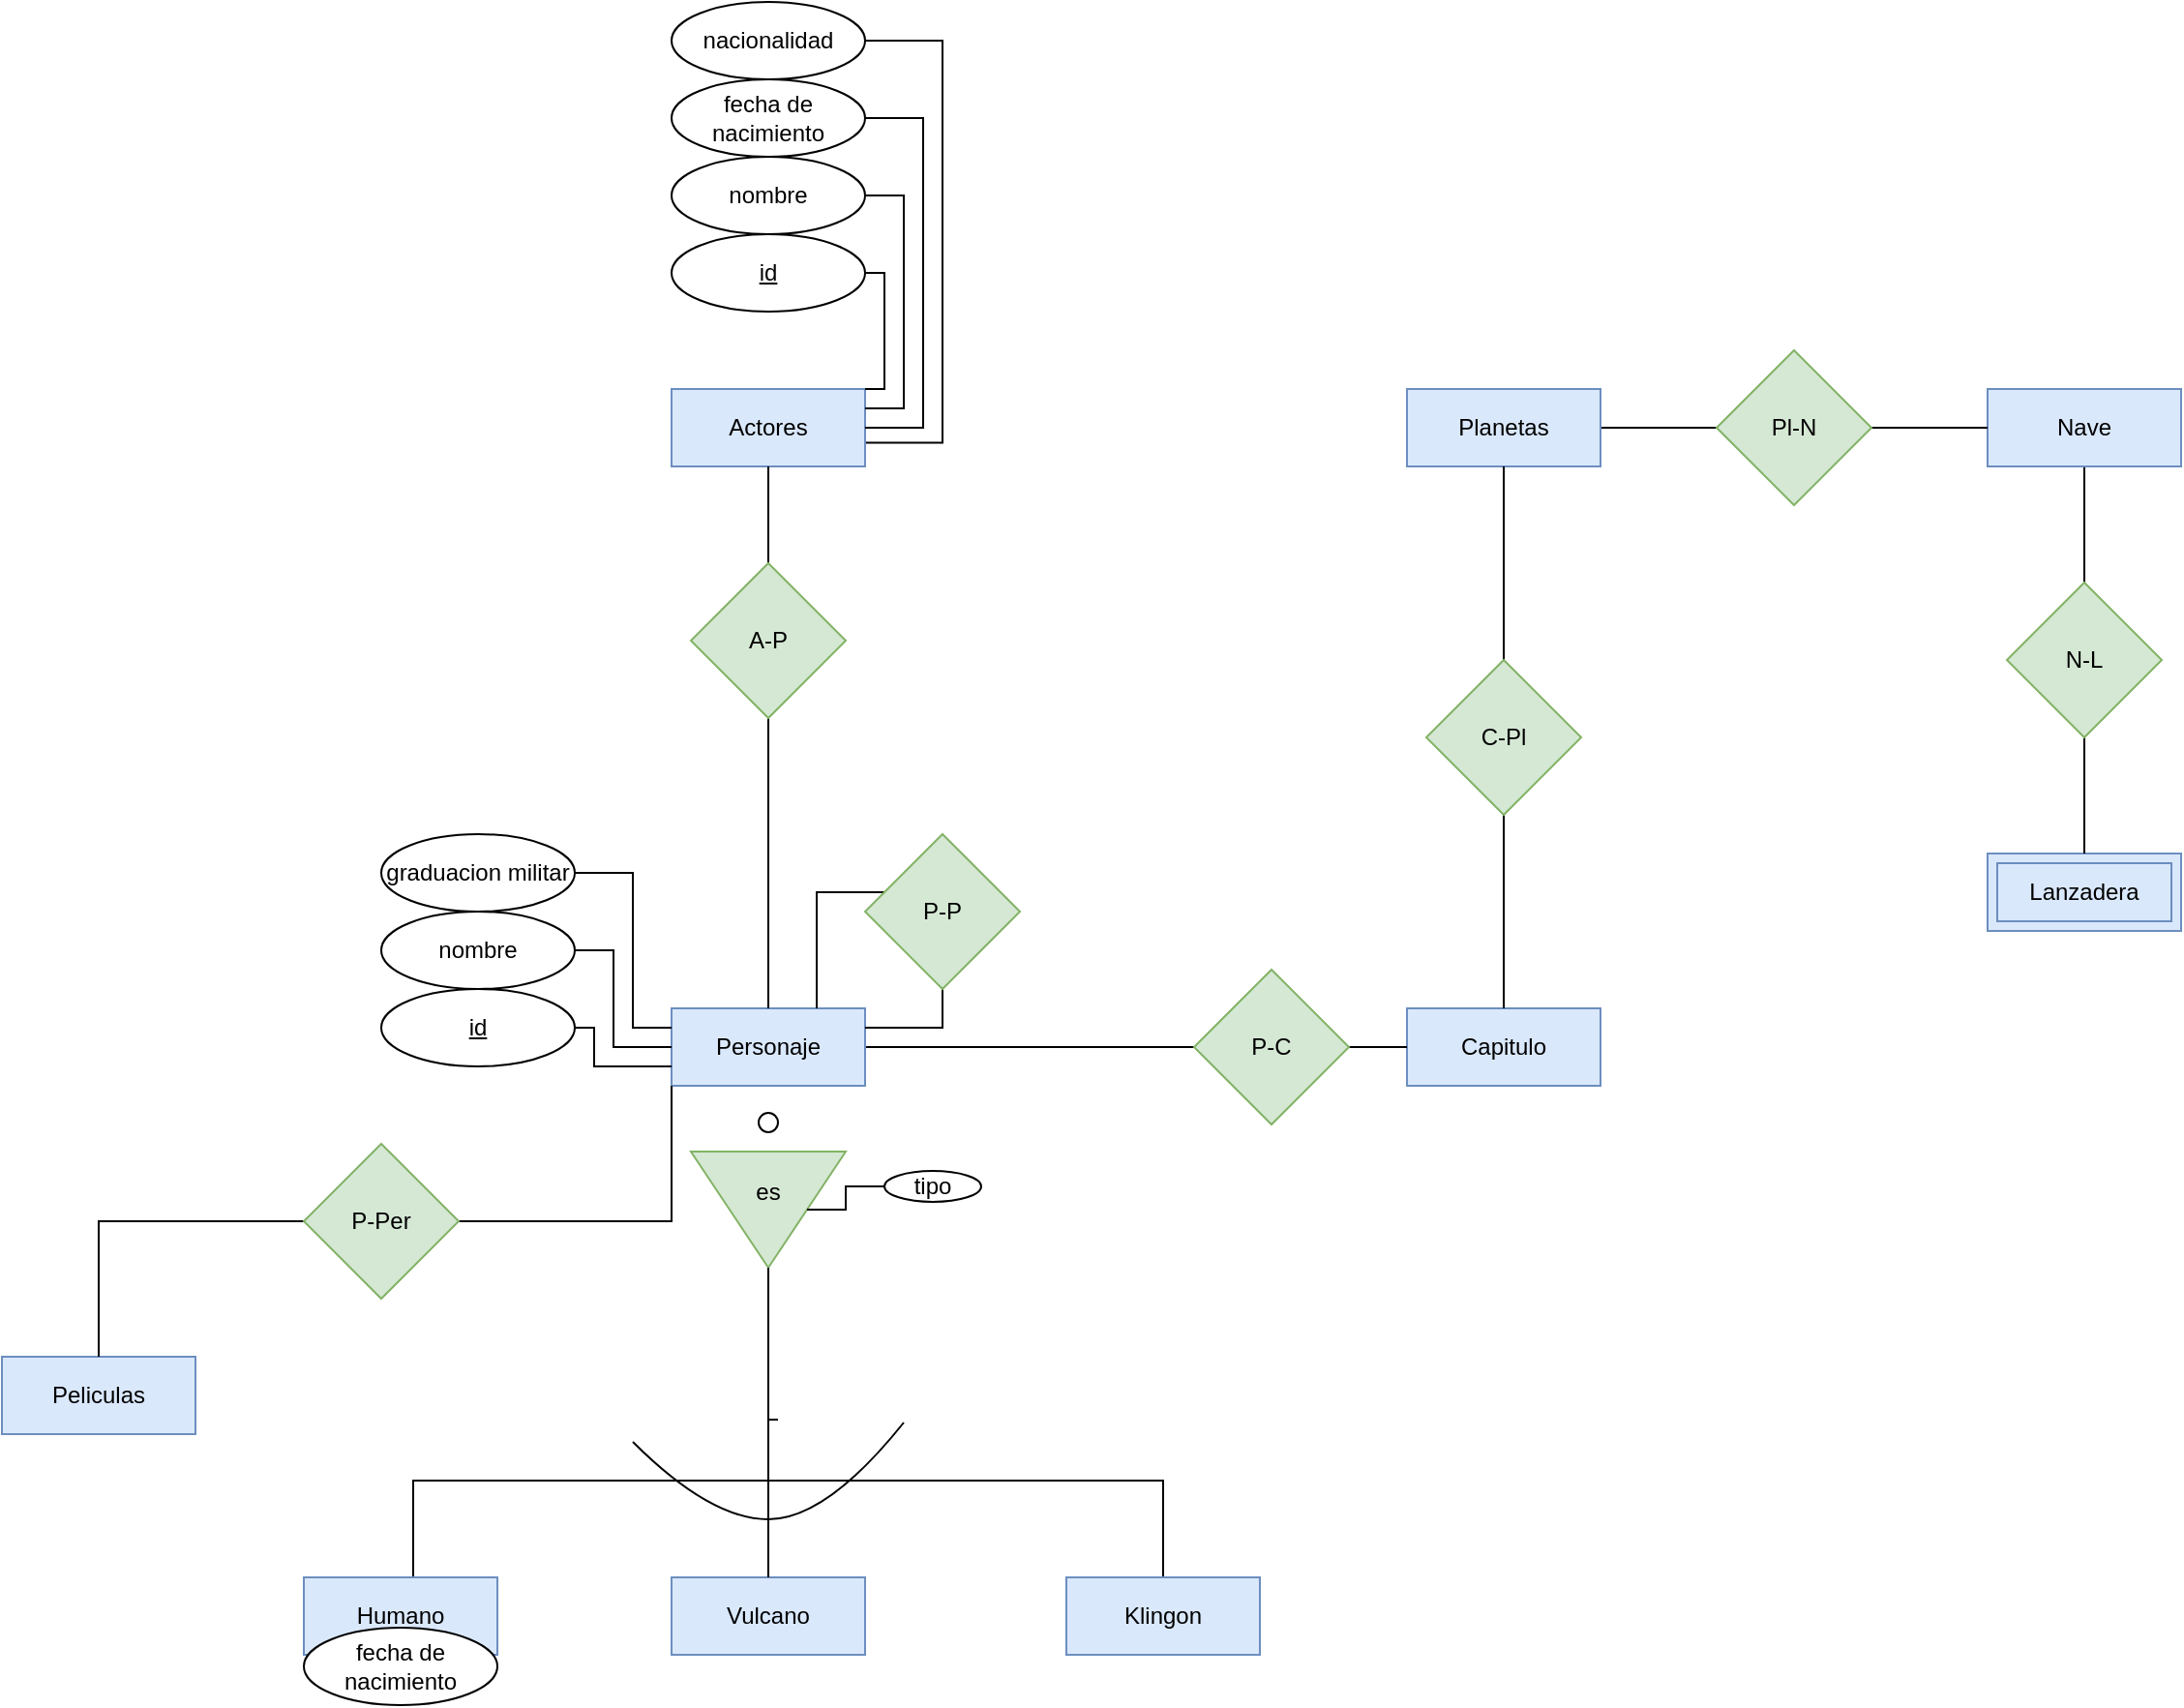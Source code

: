 <mxfile version="22.0.4" type="github">
  <diagram name="Página-1" id="5l4QbnVMC6A0-uHD1jhr">
    <mxGraphModel dx="528" dy="1514" grid="1" gridSize="10" guides="1" tooltips="1" connect="1" arrows="1" fold="1" page="1" pageScale="1" pageWidth="1169" pageHeight="827" math="0" shadow="0">
      <root>
        <mxCell id="0" />
        <mxCell id="1" parent="0" />
        <mxCell id="6NNh_hOM8QvXXo7sR0za-1" value="Actores" style="whiteSpace=wrap;html=1;align=center;fillColor=#dae8fc;strokeColor=#6c8ebf;" parent="1" vertex="1">
          <mxGeometry x="380" y="-10" width="100" height="40" as="geometry" />
        </mxCell>
        <mxCell id="6NNh_hOM8QvXXo7sR0za-29" style="edgeStyle=orthogonalEdgeStyle;rounded=0;orthogonalLoop=1;jettySize=auto;html=1;endArrow=none;endFill=0;" parent="1" source="6NNh_hOM8QvXXo7sR0za-2" target="6NNh_hOM8QvXXo7sR0za-27" edge="1">
          <mxGeometry relative="1" as="geometry" />
        </mxCell>
        <mxCell id="6NNh_hOM8QvXXo7sR0za-2" value="Personaje" style="whiteSpace=wrap;html=1;align=center;fillColor=#dae8fc;strokeColor=#6c8ebf;" parent="1" vertex="1">
          <mxGeometry x="380" y="310" width="100" height="40" as="geometry" />
        </mxCell>
        <mxCell id="6NNh_hOM8QvXXo7sR0za-18" style="edgeStyle=orthogonalEdgeStyle;rounded=0;orthogonalLoop=1;jettySize=auto;html=1;entryX=0.908;entryY=0.519;entryDx=0;entryDy=0;entryPerimeter=0;endArrow=none;endFill=0;" parent="1" edge="1">
          <mxGeometry relative="1" as="geometry">
            <mxPoint x="434.98" y="522.48" as="targetPoint" />
            <mxPoint x="246.504" y="604" as="sourcePoint" />
            <Array as="points">
              <mxPoint x="246" y="554" />
              <mxPoint x="430" y="554" />
              <mxPoint x="430" y="523" />
            </Array>
          </mxGeometry>
        </mxCell>
        <mxCell id="6NNh_hOM8QvXXo7sR0za-3" value="&lt;div&gt;Humano&lt;/div&gt;" style="whiteSpace=wrap;html=1;align=center;fillColor=#dae8fc;strokeColor=#6c8ebf;" parent="1" vertex="1">
          <mxGeometry x="190" y="604" width="100" height="40" as="geometry" />
        </mxCell>
        <mxCell id="6NNh_hOM8QvXXo7sR0za-4" value="&lt;div&gt;Vulcano&lt;/div&gt;" style="whiteSpace=wrap;html=1;align=center;fillColor=#dae8fc;strokeColor=#6c8ebf;" parent="1" vertex="1">
          <mxGeometry x="380" y="604" width="100" height="40" as="geometry" />
        </mxCell>
        <mxCell id="6NNh_hOM8QvXXo7sR0za-22" style="edgeStyle=orthogonalEdgeStyle;rounded=0;orthogonalLoop=1;jettySize=auto;html=1;endArrow=none;endFill=0;" parent="1" source="6NNh_hOM8QvXXo7sR0za-5" edge="1">
          <mxGeometry relative="1" as="geometry">
            <mxPoint x="430" y="524" as="targetPoint" />
            <Array as="points">
              <mxPoint x="634" y="554" />
              <mxPoint x="430" y="554" />
            </Array>
          </mxGeometry>
        </mxCell>
        <mxCell id="6NNh_hOM8QvXXo7sR0za-5" value="Klingon" style="whiteSpace=wrap;html=1;align=center;fillColor=#dae8fc;strokeColor=#6c8ebf;" parent="1" vertex="1">
          <mxGeometry x="584" y="604" width="100" height="40" as="geometry" />
        </mxCell>
        <mxCell id="6NNh_hOM8QvXXo7sR0za-6" value="Capitulo" style="whiteSpace=wrap;html=1;align=center;fillColor=#dae8fc;strokeColor=#6c8ebf;" parent="1" vertex="1">
          <mxGeometry x="760" y="310" width="100" height="40" as="geometry" />
        </mxCell>
        <mxCell id="6NNh_hOM8QvXXo7sR0za-7" value="Peliculas" style="whiteSpace=wrap;html=1;align=center;fillColor=#dae8fc;strokeColor=#6c8ebf;" parent="1" vertex="1">
          <mxGeometry x="34" y="490" width="100" height="40" as="geometry" />
        </mxCell>
        <mxCell id="ipQ3G9XVM3GZYYtUCcGg-8" style="edgeStyle=orthogonalEdgeStyle;rounded=0;orthogonalLoop=1;jettySize=auto;html=1;endArrow=none;endFill=0;" edge="1" parent="1" source="6NNh_hOM8QvXXo7sR0za-8" target="ipQ3G9XVM3GZYYtUCcGg-4">
          <mxGeometry relative="1" as="geometry" />
        </mxCell>
        <mxCell id="6NNh_hOM8QvXXo7sR0za-8" value="Planetas" style="whiteSpace=wrap;html=1;align=center;fillColor=#dae8fc;strokeColor=#6c8ebf;" parent="1" vertex="1">
          <mxGeometry x="760" y="-10" width="100" height="40" as="geometry" />
        </mxCell>
        <mxCell id="ipQ3G9XVM3GZYYtUCcGg-10" style="edgeStyle=orthogonalEdgeStyle;rounded=0;orthogonalLoop=1;jettySize=auto;html=1;endArrow=none;endFill=0;" edge="1" parent="1" source="6NNh_hOM8QvXXo7sR0za-9" target="ipQ3G9XVM3GZYYtUCcGg-5">
          <mxGeometry relative="1" as="geometry" />
        </mxCell>
        <mxCell id="6NNh_hOM8QvXXo7sR0za-9" value="Nave" style="whiteSpace=wrap;html=1;align=center;fillColor=#dae8fc;strokeColor=#6c8ebf;" parent="1" vertex="1">
          <mxGeometry x="1060" y="-10" width="100" height="40" as="geometry" />
        </mxCell>
        <mxCell id="6NNh_hOM8QvXXo7sR0za-11" value="Lanzadera" style="shape=ext;margin=3;double=1;whiteSpace=wrap;html=1;align=center;fillColor=#dae8fc;strokeColor=#6c8ebf;" parent="1" vertex="1">
          <mxGeometry x="1060" y="230" width="100" height="40" as="geometry" />
        </mxCell>
        <mxCell id="6NNh_hOM8QvXXo7sR0za-16" style="edgeStyle=orthogonalEdgeStyle;rounded=0;orthogonalLoop=1;jettySize=auto;html=1;entryX=0.5;entryY=1;entryDx=0;entryDy=0;endArrow=none;endFill=0;" parent="1" source="6NNh_hOM8QvXXo7sR0za-12" target="6NNh_hOM8QvXXo7sR0za-1" edge="1">
          <mxGeometry relative="1" as="geometry" />
        </mxCell>
        <mxCell id="6NNh_hOM8QvXXo7sR0za-17" style="edgeStyle=orthogonalEdgeStyle;rounded=0;orthogonalLoop=1;jettySize=auto;html=1;endArrow=none;endFill=0;" parent="1" source="6NNh_hOM8QvXXo7sR0za-12" target="6NNh_hOM8QvXXo7sR0za-2" edge="1">
          <mxGeometry relative="1" as="geometry" />
        </mxCell>
        <mxCell id="6NNh_hOM8QvXXo7sR0za-12" value="A-P" style="rhombus;whiteSpace=wrap;html=1;fillColor=#d5e8d4;strokeColor=#82b366;" parent="1" vertex="1">
          <mxGeometry x="390" y="80" width="80" height="80" as="geometry" />
        </mxCell>
        <mxCell id="6NNh_hOM8QvXXo7sR0za-13" value="" style="triangle;whiteSpace=wrap;html=1;rotation=90;fillColor=#d5e8d4;strokeColor=#82b366;" parent="1" vertex="1">
          <mxGeometry x="400" y="374" width="60" height="80" as="geometry" />
        </mxCell>
        <mxCell id="6NNh_hOM8QvXXo7sR0za-14" value="" style="ellipse;whiteSpace=wrap;html=1;aspect=fixed;" parent="1" vertex="1">
          <mxGeometry x="425" y="364" width="10" height="10" as="geometry" />
        </mxCell>
        <mxCell id="6NNh_hOM8QvXXo7sR0za-15" value="es" style="text;html=1;strokeColor=none;fillColor=none;align=center;verticalAlign=middle;whiteSpace=wrap;rounded=0;" parent="1" vertex="1">
          <mxGeometry x="420" y="390" width="20" height="30" as="geometry" />
        </mxCell>
        <mxCell id="6NNh_hOM8QvXXo7sR0za-21" style="edgeStyle=orthogonalEdgeStyle;rounded=0;orthogonalLoop=1;jettySize=auto;html=1;endArrow=none;endFill=0;entryX=1;entryY=0.5;entryDx=0;entryDy=0;" parent="1" source="6NNh_hOM8QvXXo7sR0za-4" target="6NNh_hOM8QvXXo7sR0za-13" edge="1">
          <mxGeometry relative="1" as="geometry">
            <mxPoint x="430" y="534" as="targetPoint" />
          </mxGeometry>
        </mxCell>
        <mxCell id="6NNh_hOM8QvXXo7sR0za-23" value="" style="curved=1;endArrow=none;html=1;rounded=0;endFill=0;" parent="1" edge="1">
          <mxGeometry width="50" height="50" relative="1" as="geometry">
            <mxPoint x="360" y="534" as="sourcePoint" />
            <mxPoint x="500" y="524" as="targetPoint" />
            <Array as="points">
              <mxPoint x="400" y="574" />
              <mxPoint x="460" y="574" />
            </Array>
          </mxGeometry>
        </mxCell>
        <mxCell id="6NNh_hOM8QvXXo7sR0za-28" style="edgeStyle=orthogonalEdgeStyle;rounded=0;orthogonalLoop=1;jettySize=auto;html=1;endArrow=none;endFill=0;" parent="1" source="6NNh_hOM8QvXXo7sR0za-27" target="6NNh_hOM8QvXXo7sR0za-6" edge="1">
          <mxGeometry relative="1" as="geometry" />
        </mxCell>
        <mxCell id="6NNh_hOM8QvXXo7sR0za-27" value="P-C" style="rhombus;whiteSpace=wrap;html=1;fillColor=#d5e8d4;strokeColor=#82b366;" parent="1" vertex="1">
          <mxGeometry x="650" y="290" width="80" height="80" as="geometry" />
        </mxCell>
        <mxCell id="6NNh_hOM8QvXXo7sR0za-31" style="edgeStyle=orthogonalEdgeStyle;rounded=0;orthogonalLoop=1;jettySize=auto;html=1;endArrow=none;endFill=0;" parent="1" source="6NNh_hOM8QvXXo7sR0za-30" target="6NNh_hOM8QvXXo7sR0za-7" edge="1">
          <mxGeometry relative="1" as="geometry" />
        </mxCell>
        <mxCell id="6NNh_hOM8QvXXo7sR0za-32" style="edgeStyle=orthogonalEdgeStyle;rounded=0;orthogonalLoop=1;jettySize=auto;html=1;entryX=0;entryY=1;entryDx=0;entryDy=0;endArrow=none;endFill=0;" parent="1" source="6NNh_hOM8QvXXo7sR0za-30" target="6NNh_hOM8QvXXo7sR0za-2" edge="1">
          <mxGeometry relative="1" as="geometry" />
        </mxCell>
        <mxCell id="6NNh_hOM8QvXXo7sR0za-30" value="P-Per" style="rhombus;whiteSpace=wrap;html=1;fillColor=#d5e8d4;strokeColor=#82b366;" parent="1" vertex="1">
          <mxGeometry x="190" y="380" width="80" height="80" as="geometry" />
        </mxCell>
        <mxCell id="ipQ3G9XVM3GZYYtUCcGg-1" style="edgeStyle=orthogonalEdgeStyle;rounded=0;orthogonalLoop=1;jettySize=auto;html=1;entryX=0.75;entryY=0;entryDx=0;entryDy=0;endArrow=none;endFill=0;" edge="1" parent="1" source="6NNh_hOM8QvXXo7sR0za-33" target="6NNh_hOM8QvXXo7sR0za-2">
          <mxGeometry relative="1" as="geometry">
            <Array as="points">
              <mxPoint x="455" y="250" />
            </Array>
          </mxGeometry>
        </mxCell>
        <mxCell id="ipQ3G9XVM3GZYYtUCcGg-2" style="edgeStyle=orthogonalEdgeStyle;rounded=0;orthogonalLoop=1;jettySize=auto;html=1;endArrow=none;endFill=0;entryX=1;entryY=0.25;entryDx=0;entryDy=0;" edge="1" parent="1" source="6NNh_hOM8QvXXo7sR0za-33" target="6NNh_hOM8QvXXo7sR0za-2">
          <mxGeometry relative="1" as="geometry">
            <mxPoint x="380" y="310" as="targetPoint" />
            <Array as="points">
              <mxPoint x="520" y="320" />
            </Array>
          </mxGeometry>
        </mxCell>
        <mxCell id="6NNh_hOM8QvXXo7sR0za-33" value="P-P" style="rhombus;whiteSpace=wrap;html=1;fillColor=#d5e8d4;strokeColor=#82b366;" parent="1" vertex="1">
          <mxGeometry x="480" y="220" width="80" height="80" as="geometry" />
        </mxCell>
        <mxCell id="ipQ3G9XVM3GZYYtUCcGg-6" style="edgeStyle=orthogonalEdgeStyle;rounded=0;orthogonalLoop=1;jettySize=auto;html=1;entryX=0.5;entryY=0;entryDx=0;entryDy=0;endArrow=none;endFill=0;" edge="1" parent="1" source="ipQ3G9XVM3GZYYtUCcGg-3" target="6NNh_hOM8QvXXo7sR0za-6">
          <mxGeometry relative="1" as="geometry" />
        </mxCell>
        <mxCell id="ipQ3G9XVM3GZYYtUCcGg-7" style="edgeStyle=orthogonalEdgeStyle;rounded=0;orthogonalLoop=1;jettySize=auto;html=1;endArrow=none;endFill=0;" edge="1" parent="1" source="ipQ3G9XVM3GZYYtUCcGg-3" target="6NNh_hOM8QvXXo7sR0za-8">
          <mxGeometry relative="1" as="geometry" />
        </mxCell>
        <mxCell id="ipQ3G9XVM3GZYYtUCcGg-3" value="C-Pl" style="rhombus;whiteSpace=wrap;html=1;fillColor=#d5e8d4;strokeColor=#82b366;" vertex="1" parent="1">
          <mxGeometry x="770" y="130" width="80" height="80" as="geometry" />
        </mxCell>
        <mxCell id="ipQ3G9XVM3GZYYtUCcGg-9" style="edgeStyle=orthogonalEdgeStyle;rounded=0;orthogonalLoop=1;jettySize=auto;html=1;endArrow=none;endFill=0;" edge="1" parent="1" source="ipQ3G9XVM3GZYYtUCcGg-4" target="6NNh_hOM8QvXXo7sR0za-9">
          <mxGeometry relative="1" as="geometry" />
        </mxCell>
        <mxCell id="ipQ3G9XVM3GZYYtUCcGg-4" value="Pl-N" style="rhombus;whiteSpace=wrap;html=1;fillColor=#d5e8d4;strokeColor=#82b366;" vertex="1" parent="1">
          <mxGeometry x="920" y="-30" width="80" height="80" as="geometry" />
        </mxCell>
        <mxCell id="ipQ3G9XVM3GZYYtUCcGg-11" style="edgeStyle=orthogonalEdgeStyle;rounded=0;orthogonalLoop=1;jettySize=auto;html=1;entryX=0.5;entryY=0;entryDx=0;entryDy=0;endArrow=none;endFill=0;" edge="1" parent="1" source="ipQ3G9XVM3GZYYtUCcGg-5" target="6NNh_hOM8QvXXo7sR0za-11">
          <mxGeometry relative="1" as="geometry" />
        </mxCell>
        <mxCell id="ipQ3G9XVM3GZYYtUCcGg-5" value="N-L" style="rhombus;whiteSpace=wrap;html=1;fillColor=#d5e8d4;strokeColor=#82b366;" vertex="1" parent="1">
          <mxGeometry x="1070" y="90" width="80" height="80" as="geometry" />
        </mxCell>
        <mxCell id="ipQ3G9XVM3GZYYtUCcGg-17" style="edgeStyle=orthogonalEdgeStyle;rounded=0;orthogonalLoop=1;jettySize=auto;html=1;endArrow=none;endFill=0;" edge="1" parent="1" source="ipQ3G9XVM3GZYYtUCcGg-13">
          <mxGeometry relative="1" as="geometry">
            <mxPoint x="480" y="-10" as="targetPoint" />
            <Array as="points">
              <mxPoint x="490" y="-70" />
              <mxPoint x="490" y="-10" />
              <mxPoint x="480" y="-10" />
            </Array>
          </mxGeometry>
        </mxCell>
        <mxCell id="ipQ3G9XVM3GZYYtUCcGg-13" value="id" style="ellipse;whiteSpace=wrap;html=1;align=center;fontStyle=4;" vertex="1" parent="1">
          <mxGeometry x="380" y="-90" width="100" height="40" as="geometry" />
        </mxCell>
        <mxCell id="ipQ3G9XVM3GZYYtUCcGg-18" style="edgeStyle=orthogonalEdgeStyle;rounded=0;orthogonalLoop=1;jettySize=auto;html=1;entryX=1;entryY=0.25;entryDx=0;entryDy=0;endArrow=none;endFill=0;" edge="1" parent="1" source="ipQ3G9XVM3GZYYtUCcGg-14" target="6NNh_hOM8QvXXo7sR0za-1">
          <mxGeometry relative="1" as="geometry">
            <Array as="points">
              <mxPoint x="500" y="-110" />
              <mxPoint x="500" />
            </Array>
          </mxGeometry>
        </mxCell>
        <mxCell id="ipQ3G9XVM3GZYYtUCcGg-14" value="nombre" style="ellipse;whiteSpace=wrap;html=1;align=center;" vertex="1" parent="1">
          <mxGeometry x="380" y="-130" width="100" height="40" as="geometry" />
        </mxCell>
        <mxCell id="ipQ3G9XVM3GZYYtUCcGg-19" style="edgeStyle=orthogonalEdgeStyle;rounded=0;orthogonalLoop=1;jettySize=auto;html=1;entryX=1;entryY=0.5;entryDx=0;entryDy=0;endArrow=none;endFill=0;" edge="1" parent="1" source="ipQ3G9XVM3GZYYtUCcGg-15" target="6NNh_hOM8QvXXo7sR0za-1">
          <mxGeometry relative="1" as="geometry">
            <Array as="points">
              <mxPoint x="510" y="-150" />
              <mxPoint x="510" y="10" />
            </Array>
          </mxGeometry>
        </mxCell>
        <mxCell id="ipQ3G9XVM3GZYYtUCcGg-15" value="fecha de nacimiento" style="ellipse;whiteSpace=wrap;html=1;align=center;" vertex="1" parent="1">
          <mxGeometry x="380" y="-170" width="100" height="40" as="geometry" />
        </mxCell>
        <mxCell id="ipQ3G9XVM3GZYYtUCcGg-16" value="nacionalidad" style="ellipse;whiteSpace=wrap;html=1;align=center;" vertex="1" parent="1">
          <mxGeometry x="380" y="-210" width="100" height="40" as="geometry" />
        </mxCell>
        <mxCell id="ipQ3G9XVM3GZYYtUCcGg-20" style="edgeStyle=orthogonalEdgeStyle;rounded=0;orthogonalLoop=1;jettySize=auto;html=1;entryX=1.005;entryY=0.695;entryDx=0;entryDy=0;entryPerimeter=0;endArrow=none;endFill=0;" edge="1" parent="1" source="ipQ3G9XVM3GZYYtUCcGg-16" target="6NNh_hOM8QvXXo7sR0za-1">
          <mxGeometry relative="1" as="geometry">
            <Array as="points">
              <mxPoint x="520" y="-190" />
              <mxPoint x="520" y="18" />
            </Array>
          </mxGeometry>
        </mxCell>
        <mxCell id="ipQ3G9XVM3GZYYtUCcGg-27" style="edgeStyle=orthogonalEdgeStyle;rounded=0;orthogonalLoop=1;jettySize=auto;html=1;entryX=0;entryY=0.75;entryDx=0;entryDy=0;endArrow=none;endFill=0;" edge="1" parent="1" source="ipQ3G9XVM3GZYYtUCcGg-21" target="6NNh_hOM8QvXXo7sR0za-2">
          <mxGeometry relative="1" as="geometry">
            <Array as="points">
              <mxPoint x="340" y="320" />
              <mxPoint x="340" y="340" />
            </Array>
          </mxGeometry>
        </mxCell>
        <mxCell id="ipQ3G9XVM3GZYYtUCcGg-21" value="id" style="ellipse;whiteSpace=wrap;html=1;align=center;fontStyle=4;" vertex="1" parent="1">
          <mxGeometry x="230" y="300" width="100" height="40" as="geometry" />
        </mxCell>
        <mxCell id="ipQ3G9XVM3GZYYtUCcGg-23" style="edgeStyle=orthogonalEdgeStyle;rounded=0;orthogonalLoop=1;jettySize=auto;html=1;endArrow=none;endFill=0;" edge="1" parent="1" source="ipQ3G9XVM3GZYYtUCcGg-22" target="6NNh_hOM8QvXXo7sR0za-13">
          <mxGeometry relative="1" as="geometry" />
        </mxCell>
        <mxCell id="ipQ3G9XVM3GZYYtUCcGg-22" value="tipo" style="ellipse;whiteSpace=wrap;html=1;align=center;" vertex="1" parent="1">
          <mxGeometry x="490" y="394" width="50" height="16" as="geometry" />
        </mxCell>
        <mxCell id="ipQ3G9XVM3GZYYtUCcGg-28" style="edgeStyle=orthogonalEdgeStyle;rounded=0;orthogonalLoop=1;jettySize=auto;html=1;entryX=0;entryY=0.5;entryDx=0;entryDy=0;endArrow=none;endFill=0;" edge="1" parent="1" source="ipQ3G9XVM3GZYYtUCcGg-24" target="6NNh_hOM8QvXXo7sR0za-2">
          <mxGeometry relative="1" as="geometry">
            <Array as="points">
              <mxPoint x="350" y="280" />
              <mxPoint x="350" y="330" />
            </Array>
          </mxGeometry>
        </mxCell>
        <mxCell id="ipQ3G9XVM3GZYYtUCcGg-24" value="nombre" style="ellipse;whiteSpace=wrap;html=1;align=center;" vertex="1" parent="1">
          <mxGeometry x="230" y="260" width="100" height="40" as="geometry" />
        </mxCell>
        <mxCell id="ipQ3G9XVM3GZYYtUCcGg-29" style="edgeStyle=orthogonalEdgeStyle;rounded=0;orthogonalLoop=1;jettySize=auto;html=1;entryX=0;entryY=0.25;entryDx=0;entryDy=0;endArrow=none;endFill=0;" edge="1" parent="1" source="ipQ3G9XVM3GZYYtUCcGg-25" target="6NNh_hOM8QvXXo7sR0za-2">
          <mxGeometry relative="1" as="geometry">
            <Array as="points">
              <mxPoint x="360" y="240" />
              <mxPoint x="360" y="320" />
            </Array>
          </mxGeometry>
        </mxCell>
        <mxCell id="ipQ3G9XVM3GZYYtUCcGg-25" value="graduacion militar" style="ellipse;whiteSpace=wrap;html=1;align=center;" vertex="1" parent="1">
          <mxGeometry x="230" y="220" width="100" height="40" as="geometry" />
        </mxCell>
        <mxCell id="ipQ3G9XVM3GZYYtUCcGg-30" value="fecha de nacimiento" style="ellipse;whiteSpace=wrap;html=1;align=center;" vertex="1" parent="1">
          <mxGeometry x="190" y="630" width="100" height="40" as="geometry" />
        </mxCell>
      </root>
    </mxGraphModel>
  </diagram>
</mxfile>
